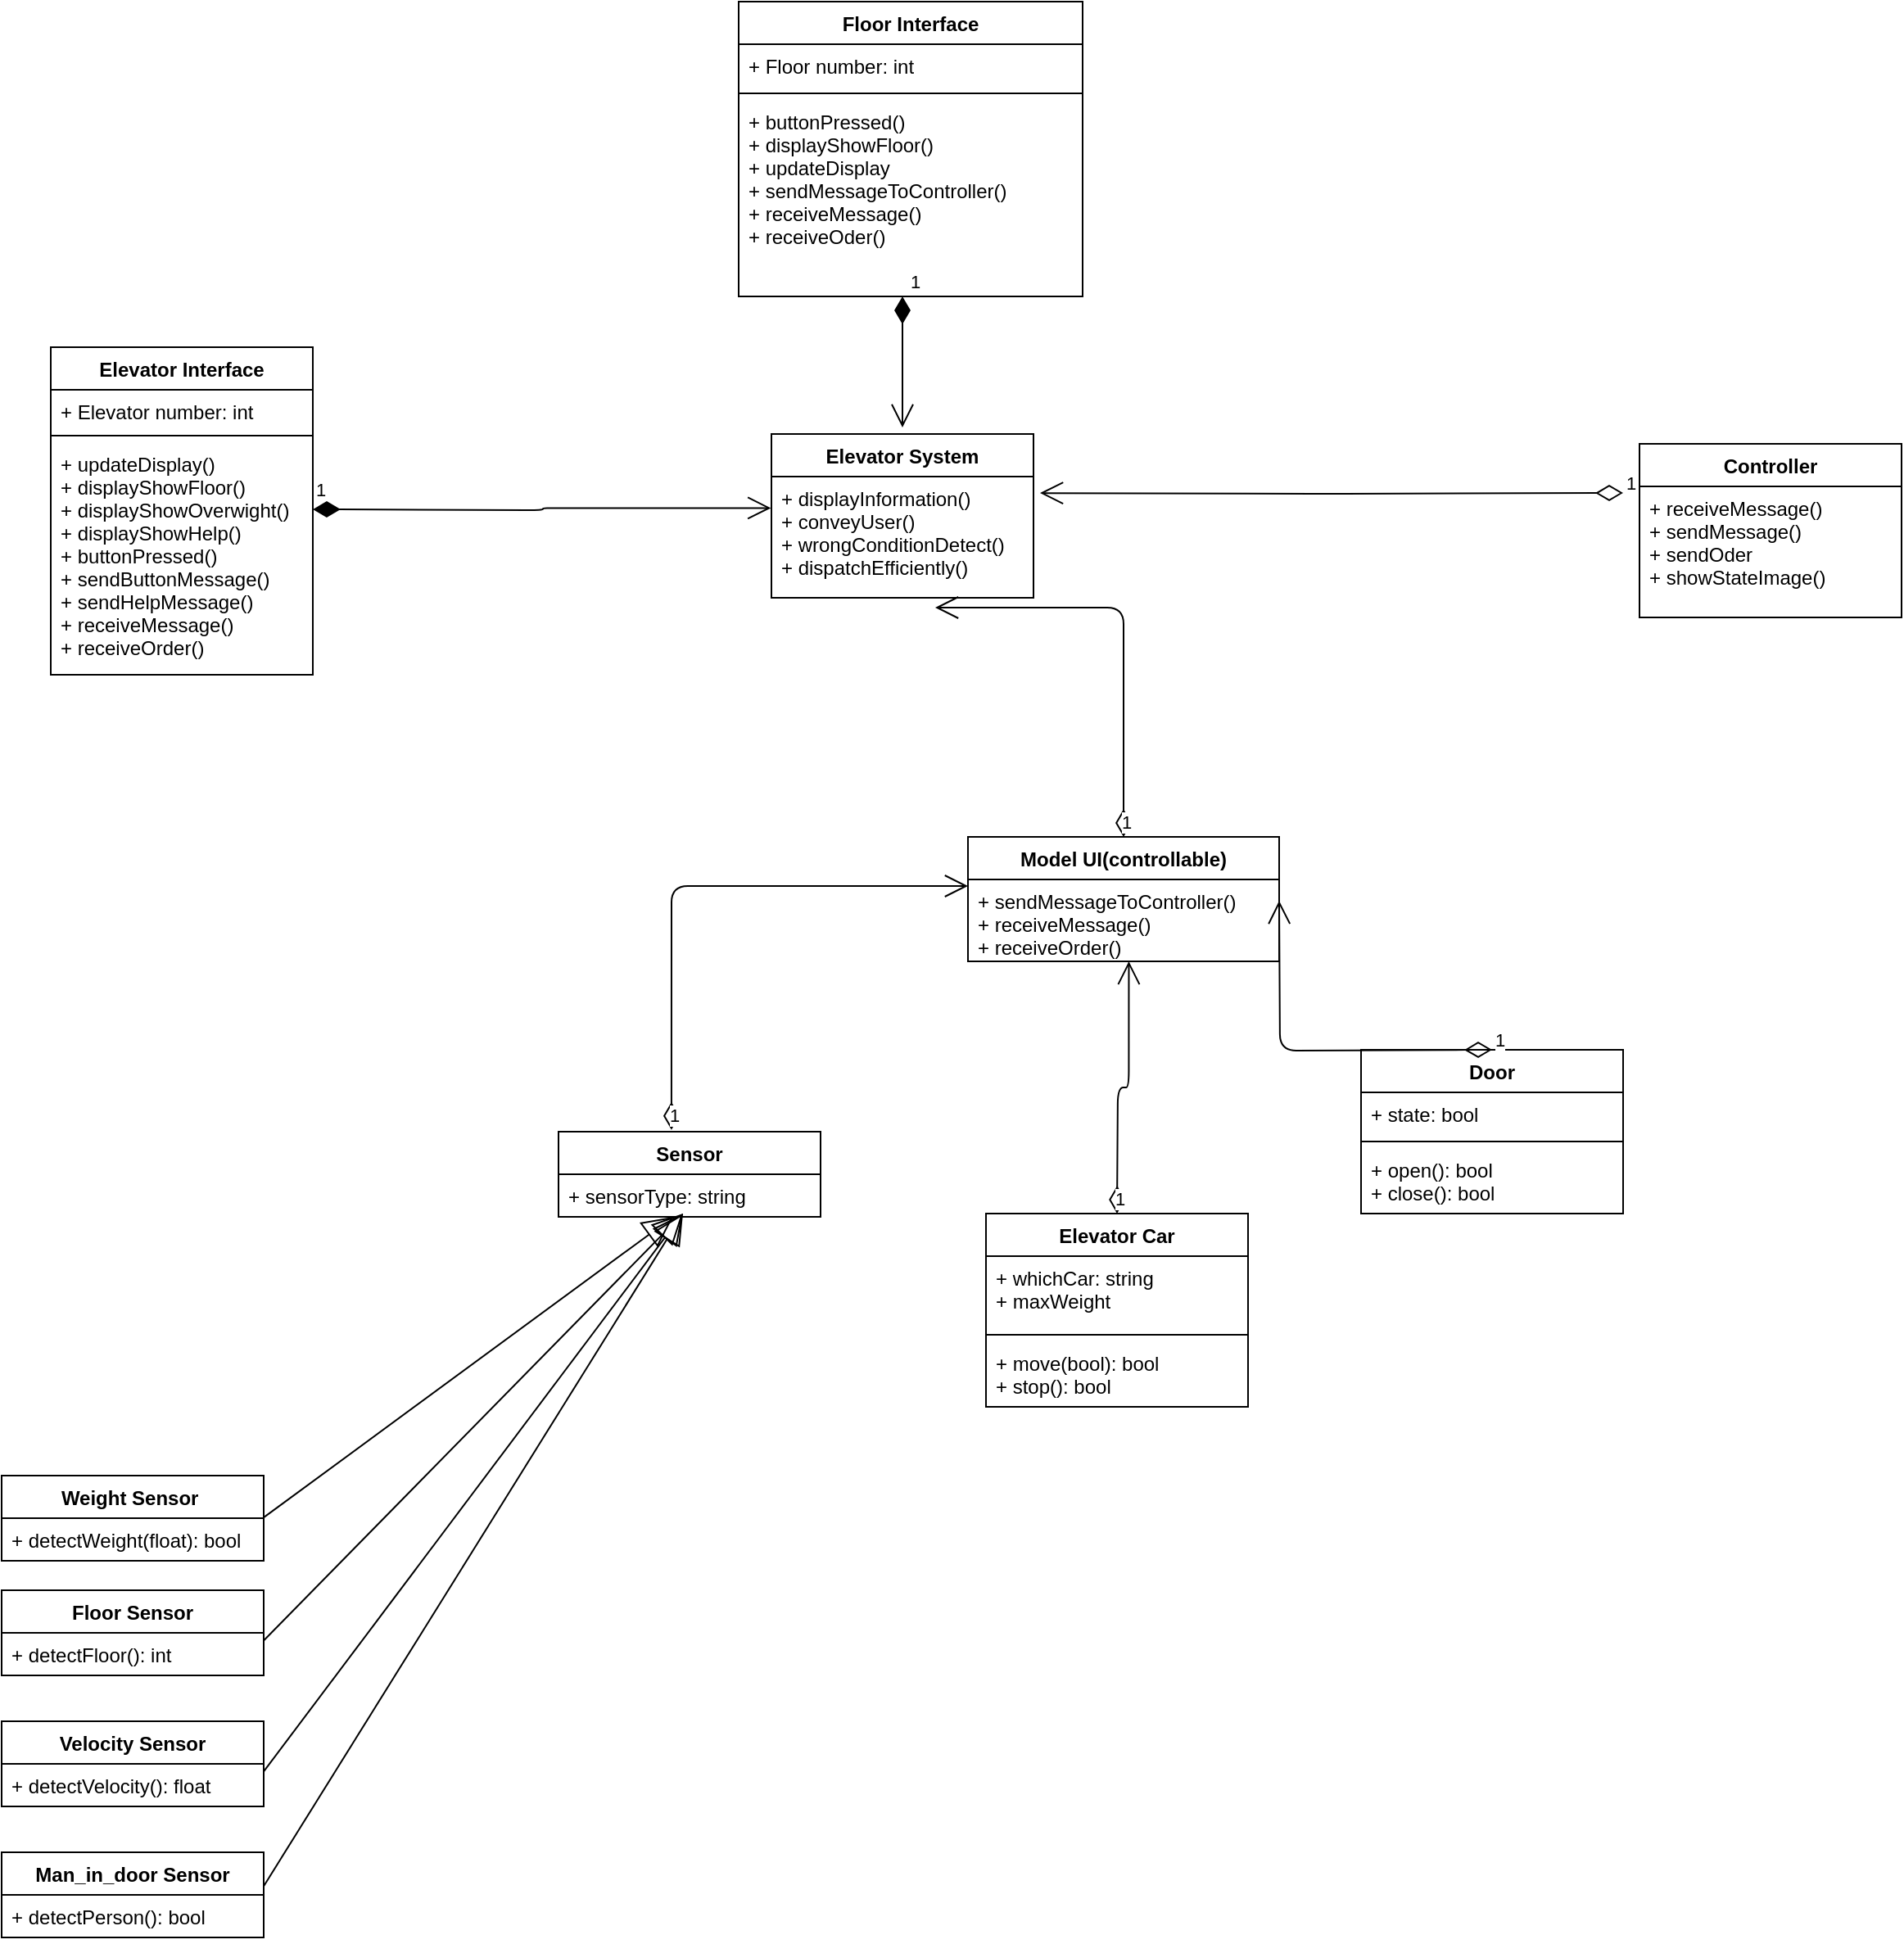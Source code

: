 <mxfile version="14.5.7" type="device"><diagram name="Page-1" id="c4acf3e9-155e-7222-9cf6-157b1a14988f"><mxGraphModel dx="834" dy="432" grid="1" gridSize="10" guides="1" tooltips="1" connect="1" arrows="1" fold="1" page="1" pageScale="1" pageWidth="2000" pageHeight="2000" background="#ffffff" math="0" shadow="0"><root><mxCell id="0"/><mxCell id="1" parent="0"/><mxCell id="JqnVspqhnWBgERz2R1Fo-9" value="Elevator Interface" style="swimlane;fontStyle=1;align=center;verticalAlign=top;childLayout=stackLayout;horizontal=1;startSize=26;horizontalStack=0;resizeParent=1;resizeParentMax=0;resizeLast=0;collapsible=1;marginBottom=0;" vertex="1" parent="1"><mxGeometry x="140" y="321" width="160" height="200" as="geometry"/></mxCell><mxCell id="JqnVspqhnWBgERz2R1Fo-10" value="+ Elevator number: int" style="text;strokeColor=none;fillColor=none;align=left;verticalAlign=top;spacingLeft=4;spacingRight=4;overflow=hidden;rotatable=0;points=[[0,0.5],[1,0.5]];portConstraint=eastwest;" vertex="1" parent="JqnVspqhnWBgERz2R1Fo-9"><mxGeometry y="26" width="160" height="24" as="geometry"/></mxCell><mxCell id="JqnVspqhnWBgERz2R1Fo-11" value="" style="line;strokeWidth=1;fillColor=none;align=left;verticalAlign=middle;spacingTop=-1;spacingLeft=3;spacingRight=3;rotatable=0;labelPosition=right;points=[];portConstraint=eastwest;" vertex="1" parent="JqnVspqhnWBgERz2R1Fo-9"><mxGeometry y="50" width="160" height="8" as="geometry"/></mxCell><mxCell id="JqnVspqhnWBgERz2R1Fo-12" value="+ updateDisplay()&#10;+ displayShowFloor()&#10;+ displayShowOverwight()&#10;+ displayShowHelp()&#10;+ buttonPressed()&#10;+ sendButtonMessage()&#10;+ sendHelpMessage()&#10;+ receiveMessage()&#10;+ receiveOrder()" style="text;strokeColor=none;fillColor=none;align=left;verticalAlign=top;spacingLeft=4;spacingRight=4;overflow=hidden;rotatable=0;points=[[0,0.5],[1,0.5]];portConstraint=eastwest;" vertex="1" parent="JqnVspqhnWBgERz2R1Fo-9"><mxGeometry y="58" width="160" height="142" as="geometry"/></mxCell><mxCell id="JqnVspqhnWBgERz2R1Fo-13" value="Floor Interface" style="swimlane;fontStyle=1;align=center;verticalAlign=top;childLayout=stackLayout;horizontal=1;startSize=26;horizontalStack=0;resizeParent=1;resizeParentMax=0;resizeLast=0;collapsible=1;marginBottom=0;" vertex="1" parent="1"><mxGeometry x="560" y="110" width="210" height="180" as="geometry"/></mxCell><mxCell id="JqnVspqhnWBgERz2R1Fo-14" value="+ Floor number: int" style="text;strokeColor=none;fillColor=none;align=left;verticalAlign=top;spacingLeft=4;spacingRight=4;overflow=hidden;rotatable=0;points=[[0,0.5],[1,0.5]];portConstraint=eastwest;" vertex="1" parent="JqnVspqhnWBgERz2R1Fo-13"><mxGeometry y="26" width="210" height="26" as="geometry"/></mxCell><mxCell id="JqnVspqhnWBgERz2R1Fo-15" value="" style="line;strokeWidth=1;fillColor=none;align=left;verticalAlign=middle;spacingTop=-1;spacingLeft=3;spacingRight=3;rotatable=0;labelPosition=right;points=[];portConstraint=eastwest;" vertex="1" parent="JqnVspqhnWBgERz2R1Fo-13"><mxGeometry y="52" width="210" height="8" as="geometry"/></mxCell><mxCell id="JqnVspqhnWBgERz2R1Fo-16" value="+ buttonPressed()&#10;+ displayShowFloor()&#10;+ updateDisplay&#10;+ sendMessageToController()&#10;+ receiveMessage()&#10;+ receiveOder()" style="text;strokeColor=none;fillColor=none;align=left;verticalAlign=top;spacingLeft=4;spacingRight=4;overflow=hidden;rotatable=0;points=[[0,0.5],[1,0.5]];portConstraint=eastwest;" vertex="1" parent="JqnVspqhnWBgERz2R1Fo-13"><mxGeometry y="60" width="210" height="120" as="geometry"/></mxCell><mxCell id="JqnVspqhnWBgERz2R1Fo-273" value="Model UI(controllable)" style="swimlane;fontStyle=1;align=center;verticalAlign=top;childLayout=stackLayout;horizontal=1;startSize=26;horizontalStack=0;resizeParent=1;resizeParentMax=0;resizeLast=0;collapsible=1;marginBottom=0;" vertex="1" parent="1"><mxGeometry x="700" y="620" width="190" height="76" as="geometry"/></mxCell><mxCell id="JqnVspqhnWBgERz2R1Fo-276" value="+ sendMessageToController()&#10;+ receiveMessage()&#10;+ receiveOrder()" style="text;strokeColor=none;fillColor=none;align=left;verticalAlign=top;spacingLeft=4;spacingRight=4;overflow=hidden;rotatable=0;points=[[0,0.5],[1,0.5]];portConstraint=eastwest;" vertex="1" parent="JqnVspqhnWBgERz2R1Fo-273"><mxGeometry y="26" width="190" height="50" as="geometry"/></mxCell><mxCell id="JqnVspqhnWBgERz2R1Fo-301" value="Controller&#10;" style="swimlane;fontStyle=1;align=center;verticalAlign=top;childLayout=stackLayout;horizontal=1;startSize=26;horizontalStack=0;resizeParent=1;resizeParentMax=0;resizeLast=0;collapsible=1;marginBottom=0;" vertex="1" parent="1"><mxGeometry x="1110" y="380" width="160" height="106" as="geometry"/></mxCell><mxCell id="JqnVspqhnWBgERz2R1Fo-304" value="+ receiveMessage()&#10;+ sendMessage()&#10;+ sendOder&#10;+ showStateImage()" style="text;strokeColor=none;fillColor=none;align=left;verticalAlign=top;spacingLeft=4;spacingRight=4;overflow=hidden;rotatable=0;points=[[0,0.5],[1,0.5]];portConstraint=eastwest;" vertex="1" parent="JqnVspqhnWBgERz2R1Fo-301"><mxGeometry y="26" width="160" height="80" as="geometry"/></mxCell><mxCell id="JqnVspqhnWBgERz2R1Fo-313" value="Sensor" style="swimlane;fontStyle=1;align=center;verticalAlign=top;childLayout=stackLayout;horizontal=1;startSize=26;horizontalStack=0;resizeParent=1;resizeParentMax=0;resizeLast=0;collapsible=1;marginBottom=0;" vertex="1" parent="1"><mxGeometry x="450" y="800" width="160" height="52" as="geometry"/></mxCell><mxCell id="JqnVspqhnWBgERz2R1Fo-314" value="+ sensorType: string" style="text;strokeColor=none;fillColor=none;align=left;verticalAlign=top;spacingLeft=4;spacingRight=4;overflow=hidden;rotatable=0;points=[[0,0.5],[1,0.5]];portConstraint=eastwest;" vertex="1" parent="JqnVspqhnWBgERz2R1Fo-313"><mxGeometry y="26" width="160" height="26" as="geometry"/></mxCell><mxCell id="JqnVspqhnWBgERz2R1Fo-317" value="Elevator Car" style="swimlane;fontStyle=1;align=center;verticalAlign=top;childLayout=stackLayout;horizontal=1;startSize=26;horizontalStack=0;resizeParent=1;resizeParentMax=0;resizeLast=0;collapsible=1;marginBottom=0;" vertex="1" parent="1"><mxGeometry x="711" y="850" width="160" height="118" as="geometry"/></mxCell><mxCell id="JqnVspqhnWBgERz2R1Fo-335" value="1" style="endArrow=open;html=1;endSize=12;startArrow=diamondThin;startSize=14;startFill=0;edgeStyle=orthogonalEdgeStyle;align=left;verticalAlign=bottom;entryX=0.517;entryY=0.999;entryDx=0;entryDy=0;entryPerimeter=0;" edge="1" parent="JqnVspqhnWBgERz2R1Fo-317" target="JqnVspqhnWBgERz2R1Fo-276"><mxGeometry x="-1" y="3" relative="1" as="geometry"><mxPoint x="80" as="sourcePoint"/><mxPoint x="240" as="targetPoint"/></mxGeometry></mxCell><mxCell id="JqnVspqhnWBgERz2R1Fo-318" value="+ whichCar: string&#10;+ maxWeight" style="text;strokeColor=none;fillColor=none;align=left;verticalAlign=top;spacingLeft=4;spacingRight=4;overflow=hidden;rotatable=0;points=[[0,0.5],[1,0.5]];portConstraint=eastwest;" vertex="1" parent="JqnVspqhnWBgERz2R1Fo-317"><mxGeometry y="26" width="160" height="44" as="geometry"/></mxCell><mxCell id="JqnVspqhnWBgERz2R1Fo-319" value="" style="line;strokeWidth=1;fillColor=none;align=left;verticalAlign=middle;spacingTop=-1;spacingLeft=3;spacingRight=3;rotatable=0;labelPosition=right;points=[];portConstraint=eastwest;" vertex="1" parent="JqnVspqhnWBgERz2R1Fo-317"><mxGeometry y="70" width="160" height="8" as="geometry"/></mxCell><mxCell id="JqnVspqhnWBgERz2R1Fo-320" value="+ move(bool): bool&#10;+ stop(): bool&#10;" style="text;strokeColor=none;fillColor=none;align=left;verticalAlign=top;spacingLeft=4;spacingRight=4;overflow=hidden;rotatable=0;points=[[0,0.5],[1,0.5]];portConstraint=eastwest;" vertex="1" parent="JqnVspqhnWBgERz2R1Fo-317"><mxGeometry y="78" width="160" height="40" as="geometry"/></mxCell><mxCell id="JqnVspqhnWBgERz2R1Fo-325" value="Door" style="swimlane;fontStyle=1;align=center;verticalAlign=top;childLayout=stackLayout;horizontal=1;startSize=26;horizontalStack=0;resizeParent=1;resizeParentMax=0;resizeLast=0;collapsible=1;marginBottom=0;" vertex="1" parent="1"><mxGeometry x="940" y="750" width="160" height="100" as="geometry"/></mxCell><mxCell id="JqnVspqhnWBgERz2R1Fo-334" value="1" style="endArrow=open;html=1;endSize=12;startArrow=diamondThin;startSize=14;startFill=0;edgeStyle=orthogonalEdgeStyle;align=left;verticalAlign=bottom;" edge="1" parent="JqnVspqhnWBgERz2R1Fo-325"><mxGeometry x="-1" y="3" relative="1" as="geometry"><mxPoint x="80" as="sourcePoint"/><mxPoint x="-50" y="-91.0" as="targetPoint"/></mxGeometry></mxCell><mxCell id="JqnVspqhnWBgERz2R1Fo-326" value="+ state: bool" style="text;strokeColor=none;fillColor=none;align=left;verticalAlign=top;spacingLeft=4;spacingRight=4;overflow=hidden;rotatable=0;points=[[0,0.5],[1,0.5]];portConstraint=eastwest;" vertex="1" parent="JqnVspqhnWBgERz2R1Fo-325"><mxGeometry y="26" width="160" height="26" as="geometry"/></mxCell><mxCell id="JqnVspqhnWBgERz2R1Fo-327" value="" style="line;strokeWidth=1;fillColor=none;align=left;verticalAlign=middle;spacingTop=-1;spacingLeft=3;spacingRight=3;rotatable=0;labelPosition=right;points=[];portConstraint=eastwest;" vertex="1" parent="JqnVspqhnWBgERz2R1Fo-325"><mxGeometry y="52" width="160" height="8" as="geometry"/></mxCell><mxCell id="JqnVspqhnWBgERz2R1Fo-328" value="+ open(): bool&#10;+ close(): bool" style="text;strokeColor=none;fillColor=none;align=left;verticalAlign=top;spacingLeft=4;spacingRight=4;overflow=hidden;rotatable=0;points=[[0,0.5],[1,0.5]];portConstraint=eastwest;" vertex="1" parent="JqnVspqhnWBgERz2R1Fo-325"><mxGeometry y="60" width="160" height="40" as="geometry"/></mxCell><mxCell id="JqnVspqhnWBgERz2R1Fo-329" value="1" style="endArrow=open;html=1;endSize=12;startArrow=diamondThin;startSize=14;startFill=0;edgeStyle=orthogonalEdgeStyle;align=left;verticalAlign=bottom;exitX=0.431;exitY=-0.021;exitDx=0;exitDy=0;exitPerimeter=0;" edge="1" parent="1" source="JqnVspqhnWBgERz2R1Fo-313"><mxGeometry x="-1" y="3" relative="1" as="geometry"><mxPoint x="520" y="640" as="sourcePoint"/><mxPoint x="700" y="650" as="targetPoint"/><Array as="points"><mxPoint x="519" y="650"/></Array></mxGeometry></mxCell><mxCell id="JqnVspqhnWBgERz2R1Fo-336" value="Weight Sensor " style="swimlane;fontStyle=1;align=center;verticalAlign=top;childLayout=stackLayout;horizontal=1;startSize=26;horizontalStack=0;resizeParent=1;resizeParentMax=0;resizeLast=0;collapsible=1;marginBottom=0;" vertex="1" parent="1"><mxGeometry x="110" y="1010" width="160" height="52" as="geometry"/></mxCell><mxCell id="JqnVspqhnWBgERz2R1Fo-339" value="+ detectWeight(float): bool" style="text;strokeColor=none;fillColor=none;align=left;verticalAlign=top;spacingLeft=4;spacingRight=4;overflow=hidden;rotatable=0;points=[[0,0.5],[1,0.5]];portConstraint=eastwest;" vertex="1" parent="JqnVspqhnWBgERz2R1Fo-336"><mxGeometry y="26" width="160" height="26" as="geometry"/></mxCell><mxCell id="JqnVspqhnWBgERz2R1Fo-340" value="Floor Sensor" style="swimlane;fontStyle=1;align=center;verticalAlign=top;childLayout=stackLayout;horizontal=1;startSize=26;horizontalStack=0;resizeParent=1;resizeParentMax=0;resizeLast=0;collapsible=1;marginBottom=0;" vertex="1" parent="1"><mxGeometry x="110" y="1080" width="160" height="52" as="geometry"/></mxCell><mxCell id="JqnVspqhnWBgERz2R1Fo-343" value="+ detectFloor(): int" style="text;strokeColor=none;fillColor=none;align=left;verticalAlign=top;spacingLeft=4;spacingRight=4;overflow=hidden;rotatable=0;points=[[0,0.5],[1,0.5]];portConstraint=eastwest;" vertex="1" parent="JqnVspqhnWBgERz2R1Fo-340"><mxGeometry y="26" width="160" height="26" as="geometry"/></mxCell><mxCell id="JqnVspqhnWBgERz2R1Fo-348" value="Velocity Sensor" style="swimlane;fontStyle=1;align=center;verticalAlign=top;childLayout=stackLayout;horizontal=1;startSize=26;horizontalStack=0;resizeParent=1;resizeParentMax=0;resizeLast=0;collapsible=1;marginBottom=0;" vertex="1" parent="1"><mxGeometry x="110" y="1160" width="160" height="52" as="geometry"/></mxCell><mxCell id="JqnVspqhnWBgERz2R1Fo-349" value="+ detectVelocity(): float" style="text;strokeColor=none;fillColor=none;align=left;verticalAlign=top;spacingLeft=4;spacingRight=4;overflow=hidden;rotatable=0;points=[[0,0.5],[1,0.5]];portConstraint=eastwest;" vertex="1" parent="JqnVspqhnWBgERz2R1Fo-348"><mxGeometry y="26" width="160" height="26" as="geometry"/></mxCell><mxCell id="JqnVspqhnWBgERz2R1Fo-350" value="Man_in_door Sensor" style="swimlane;fontStyle=1;align=center;verticalAlign=top;childLayout=stackLayout;horizontal=1;startSize=26;horizontalStack=0;resizeParent=1;resizeParentMax=0;resizeLast=0;collapsible=1;marginBottom=0;" vertex="1" parent="1"><mxGeometry x="110" y="1240" width="160" height="52" as="geometry"/></mxCell><mxCell id="JqnVspqhnWBgERz2R1Fo-351" value="+ detectPerson(): bool" style="text;strokeColor=none;fillColor=none;align=left;verticalAlign=top;spacingLeft=4;spacingRight=4;overflow=hidden;rotatable=0;points=[[0,0.5],[1,0.5]];portConstraint=eastwest;" vertex="1" parent="JqnVspqhnWBgERz2R1Fo-350"><mxGeometry y="26" width="160" height="26" as="geometry"/></mxCell><mxCell id="JqnVspqhnWBgERz2R1Fo-357" value="" style="endArrow=block;endSize=16;endFill=0;html=1;" edge="1" parent="1"><mxGeometry x="-1" y="124" width="160" relative="1" as="geometry"><mxPoint x="270" y="1035.58" as="sourcePoint"/><mxPoint x="520" y="852" as="targetPoint"/><mxPoint x="-120" y="94" as="offset"/></mxGeometry></mxCell><mxCell id="JqnVspqhnWBgERz2R1Fo-361" value="" style="endArrow=block;endSize=16;endFill=0;html=1;entryX=0.475;entryY=0.923;entryDx=0;entryDy=0;entryPerimeter=0;" edge="1" parent="1" target="JqnVspqhnWBgERz2R1Fo-314"><mxGeometry x="-1" y="124" width="160" relative="1" as="geometry"><mxPoint x="270" y="1110.72" as="sourcePoint"/><mxPoint x="526.0" y="930.0" as="targetPoint"/><mxPoint x="-120" y="94" as="offset"/></mxGeometry></mxCell><mxCell id="JqnVspqhnWBgERz2R1Fo-362" value="" style="endArrow=block;endSize=16;endFill=0;html=1;entryX=0.475;entryY=0.923;entryDx=0;entryDy=0;entryPerimeter=0;" edge="1" parent="1" target="JqnVspqhnWBgERz2R1Fo-314"><mxGeometry x="-1" y="124" width="160" relative="1" as="geometry"><mxPoint x="270" y="1190.72" as="sourcePoint"/><mxPoint x="526.0" y="1010.0" as="targetPoint"/><mxPoint x="-120" y="94" as="offset"/></mxGeometry></mxCell><mxCell id="JqnVspqhnWBgERz2R1Fo-363" value="" style="endArrow=block;endSize=16;endFill=0;html=1;" edge="1" parent="1"><mxGeometry x="-1" y="124" width="160" relative="1" as="geometry"><mxPoint x="270" y="1260.72" as="sourcePoint"/><mxPoint x="526" y="850" as="targetPoint"/><mxPoint x="-120" y="94" as="offset"/></mxGeometry></mxCell><mxCell id="JqnVspqhnWBgERz2R1Fo-365" value="Elevator System&#10;" style="swimlane;fontStyle=1;align=center;verticalAlign=top;childLayout=stackLayout;horizontal=1;startSize=26;horizontalStack=0;resizeParent=1;resizeParentMax=0;resizeLast=0;collapsible=1;marginBottom=0;" vertex="1" parent="1"><mxGeometry x="580" y="374" width="160" height="100" as="geometry"/></mxCell><mxCell id="JqnVspqhnWBgERz2R1Fo-368" value="+ displayInformation()&#10;+ conveyUser()&#10;+ wrongConditionDetect()&#10;+ dispatchEfficiently()" style="text;strokeColor=none;fillColor=none;align=left;verticalAlign=top;spacingLeft=4;spacingRight=4;overflow=hidden;rotatable=0;points=[[0,0.5],[1,0.5]];portConstraint=eastwest;" vertex="1" parent="JqnVspqhnWBgERz2R1Fo-365"><mxGeometry y="26" width="160" height="74" as="geometry"/></mxCell><mxCell id="JqnVspqhnWBgERz2R1Fo-369" value="1" style="endArrow=open;html=1;endSize=12;startArrow=diamondThin;startSize=14;startFill=1;edgeStyle=orthogonalEdgeStyle;align=left;verticalAlign=bottom;entryX=-0.002;entryY=0.26;entryDx=0;entryDy=0;entryPerimeter=0;" edge="1" parent="1" target="JqnVspqhnWBgERz2R1Fo-368"><mxGeometry x="-1" y="3" relative="1" as="geometry"><mxPoint x="300" y="420" as="sourcePoint"/><mxPoint x="460" y="420" as="targetPoint"/></mxGeometry></mxCell><mxCell id="JqnVspqhnWBgERz2R1Fo-371" value="1" style="endArrow=open;html=1;endSize=12;startArrow=diamondThin;startSize=14;startFill=1;edgeStyle=orthogonalEdgeStyle;align=left;verticalAlign=bottom;" edge="1" parent="1"><mxGeometry x="-1" y="3" relative="1" as="geometry"><mxPoint x="660" y="290" as="sourcePoint"/><mxPoint x="660" y="370" as="targetPoint"/></mxGeometry></mxCell><mxCell id="JqnVspqhnWBgERz2R1Fo-372" value="1" style="endArrow=open;html=1;endSize=12;startArrow=diamondThin;startSize=14;startFill=0;edgeStyle=orthogonalEdgeStyle;align=left;verticalAlign=bottom;exitX=0.5;exitY=0;exitDx=0;exitDy=0;entryX=0.625;entryY=1.081;entryDx=0;entryDy=0;entryPerimeter=0;" edge="1" parent="1" source="JqnVspqhnWBgERz2R1Fo-273" target="JqnVspqhnWBgERz2R1Fo-368"><mxGeometry x="-1" y="3" relative="1" as="geometry"><mxPoint x="770" y="570" as="sourcePoint"/><mxPoint x="930" y="570" as="targetPoint"/></mxGeometry></mxCell><mxCell id="JqnVspqhnWBgERz2R1Fo-373" value="1" style="endArrow=open;html=1;endSize=12;startArrow=diamondThin;startSize=14;startFill=0;edgeStyle=orthogonalEdgeStyle;align=left;verticalAlign=bottom;entryX=1.025;entryY=0.136;entryDx=0;entryDy=0;entryPerimeter=0;" edge="1" parent="1" target="JqnVspqhnWBgERz2R1Fo-368"><mxGeometry x="-1" y="3" relative="1" as="geometry"><mxPoint x="1100" y="410" as="sourcePoint"/><mxPoint x="810" y="410" as="targetPoint"/></mxGeometry></mxCell></root></mxGraphModel></diagram></mxfile>
